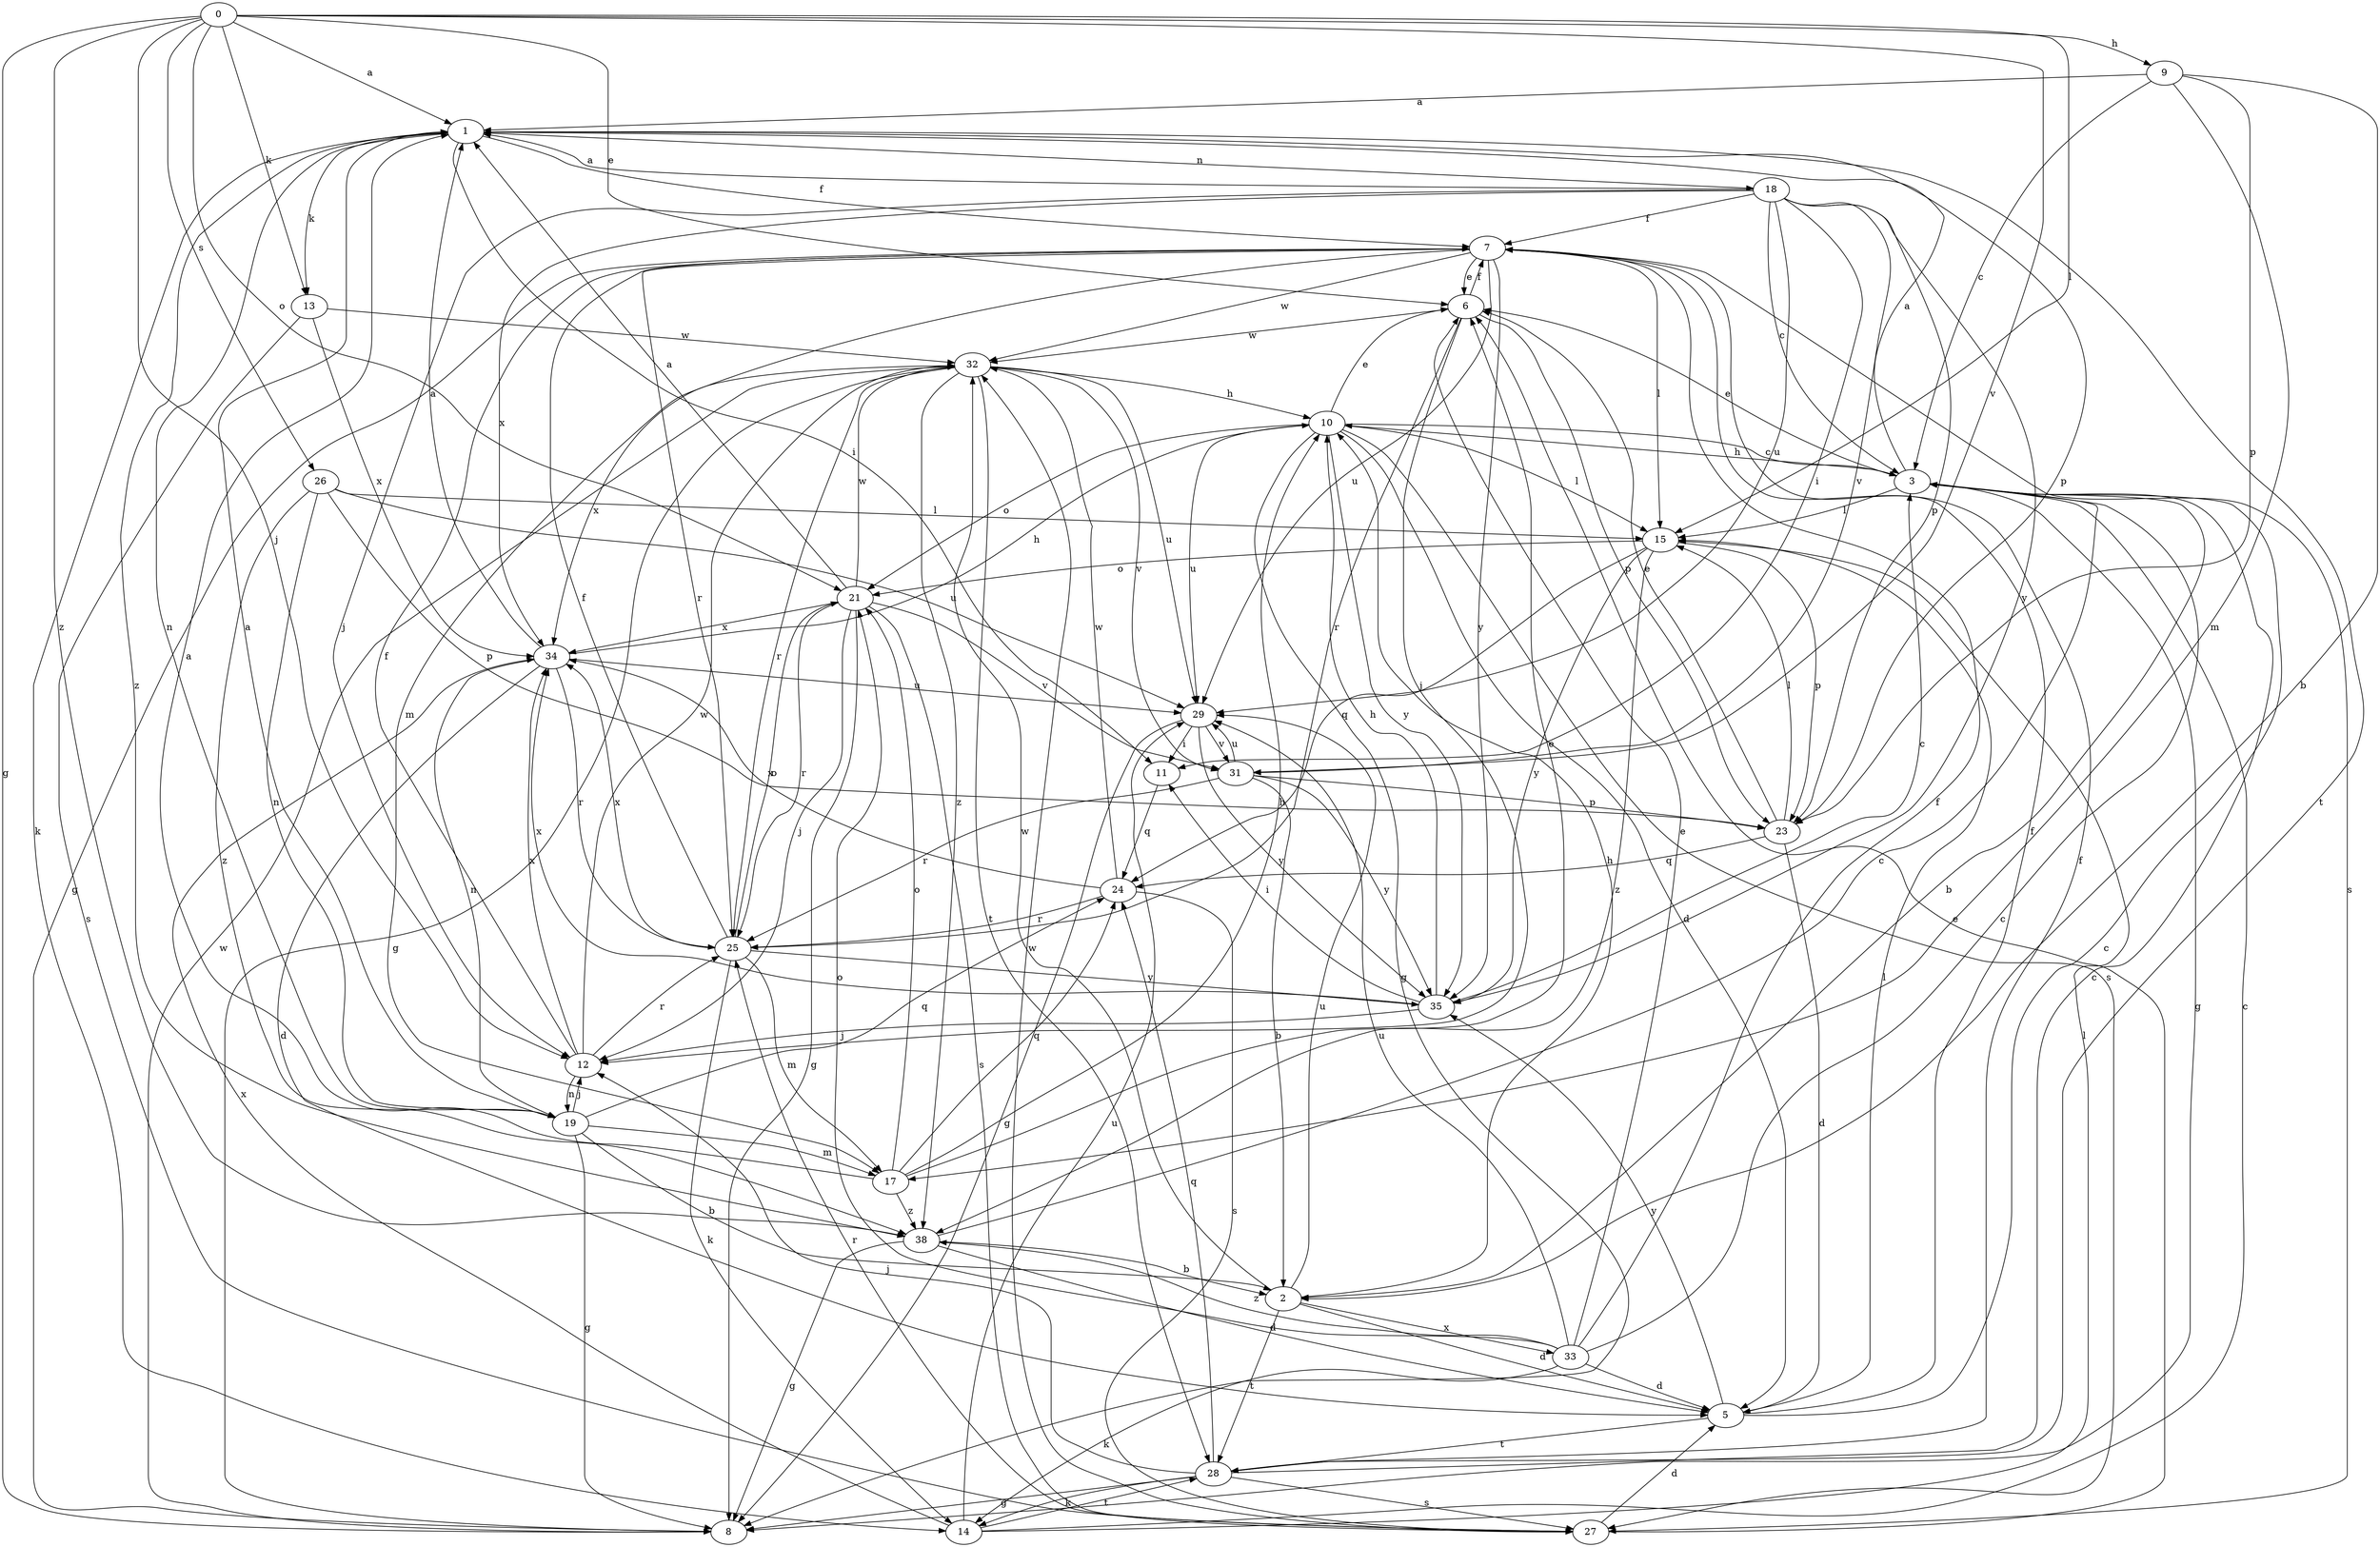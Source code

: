 strict digraph  {
0;
1;
2;
3;
5;
6;
7;
8;
9;
10;
11;
12;
13;
14;
15;
17;
18;
19;
21;
23;
24;
25;
26;
27;
28;
29;
31;
32;
33;
34;
35;
38;
0 -> 1  [label=a];
0 -> 6  [label=e];
0 -> 8  [label=g];
0 -> 9  [label=h];
0 -> 12  [label=j];
0 -> 13  [label=k];
0 -> 15  [label=l];
0 -> 21  [label=o];
0 -> 26  [label=s];
0 -> 31  [label=v];
0 -> 38  [label=z];
1 -> 7  [label=f];
1 -> 11  [label=i];
1 -> 13  [label=k];
1 -> 14  [label=k];
1 -> 18  [label=n];
1 -> 19  [label=n];
1 -> 23  [label=p];
1 -> 28  [label=t];
1 -> 38  [label=z];
2 -> 5  [label=d];
2 -> 10  [label=h];
2 -> 28  [label=t];
2 -> 29  [label=u];
2 -> 32  [label=w];
2 -> 33  [label=x];
3 -> 1  [label=a];
3 -> 2  [label=b];
3 -> 6  [label=e];
3 -> 8  [label=g];
3 -> 10  [label=h];
3 -> 15  [label=l];
5 -> 3  [label=c];
5 -> 7  [label=f];
5 -> 15  [label=l];
5 -> 28  [label=t];
5 -> 35  [label=y];
6 -> 7  [label=f];
6 -> 12  [label=j];
6 -> 23  [label=p];
6 -> 25  [label=r];
6 -> 32  [label=w];
7 -> 6  [label=e];
7 -> 8  [label=g];
7 -> 15  [label=l];
7 -> 17  [label=m];
7 -> 25  [label=r];
7 -> 27  [label=s];
7 -> 29  [label=u];
7 -> 32  [label=w];
7 -> 35  [label=y];
8 -> 32  [label=w];
9 -> 1  [label=a];
9 -> 2  [label=b];
9 -> 3  [label=c];
9 -> 17  [label=m];
9 -> 23  [label=p];
10 -> 3  [label=c];
10 -> 5  [label=d];
10 -> 6  [label=e];
10 -> 8  [label=g];
10 -> 15  [label=l];
10 -> 21  [label=o];
10 -> 27  [label=s];
10 -> 29  [label=u];
10 -> 35  [label=y];
11 -> 24  [label=q];
12 -> 7  [label=f];
12 -> 19  [label=n];
12 -> 25  [label=r];
12 -> 32  [label=w];
12 -> 34  [label=x];
13 -> 27  [label=s];
13 -> 32  [label=w];
13 -> 34  [label=x];
14 -> 3  [label=c];
14 -> 15  [label=l];
14 -> 28  [label=t];
14 -> 29  [label=u];
14 -> 34  [label=x];
15 -> 21  [label=o];
15 -> 23  [label=p];
15 -> 24  [label=q];
15 -> 35  [label=y];
15 -> 38  [label=z];
17 -> 1  [label=a];
17 -> 6  [label=e];
17 -> 10  [label=h];
17 -> 21  [label=o];
17 -> 24  [label=q];
17 -> 38  [label=z];
18 -> 1  [label=a];
18 -> 3  [label=c];
18 -> 7  [label=f];
18 -> 11  [label=i];
18 -> 12  [label=j];
18 -> 23  [label=p];
18 -> 29  [label=u];
18 -> 31  [label=v];
18 -> 34  [label=x];
18 -> 35  [label=y];
19 -> 1  [label=a];
19 -> 2  [label=b];
19 -> 8  [label=g];
19 -> 12  [label=j];
19 -> 17  [label=m];
19 -> 24  [label=q];
21 -> 1  [label=a];
21 -> 8  [label=g];
21 -> 12  [label=j];
21 -> 25  [label=r];
21 -> 27  [label=s];
21 -> 31  [label=v];
21 -> 32  [label=w];
21 -> 34  [label=x];
23 -> 5  [label=d];
23 -> 6  [label=e];
23 -> 15  [label=l];
23 -> 24  [label=q];
24 -> 25  [label=r];
24 -> 27  [label=s];
24 -> 32  [label=w];
24 -> 34  [label=x];
25 -> 7  [label=f];
25 -> 14  [label=k];
25 -> 17  [label=m];
25 -> 21  [label=o];
25 -> 34  [label=x];
25 -> 35  [label=y];
26 -> 15  [label=l];
26 -> 19  [label=n];
26 -> 23  [label=p];
26 -> 29  [label=u];
26 -> 38  [label=z];
27 -> 5  [label=d];
27 -> 6  [label=e];
27 -> 25  [label=r];
27 -> 32  [label=w];
28 -> 3  [label=c];
28 -> 7  [label=f];
28 -> 8  [label=g];
28 -> 12  [label=j];
28 -> 14  [label=k];
28 -> 24  [label=q];
28 -> 27  [label=s];
29 -> 8  [label=g];
29 -> 11  [label=i];
29 -> 31  [label=v];
29 -> 35  [label=y];
31 -> 2  [label=b];
31 -> 23  [label=p];
31 -> 25  [label=r];
31 -> 29  [label=u];
31 -> 35  [label=y];
32 -> 8  [label=g];
32 -> 10  [label=h];
32 -> 25  [label=r];
32 -> 28  [label=t];
32 -> 29  [label=u];
32 -> 31  [label=v];
32 -> 34  [label=x];
32 -> 38  [label=z];
33 -> 3  [label=c];
33 -> 5  [label=d];
33 -> 6  [label=e];
33 -> 7  [label=f];
33 -> 14  [label=k];
33 -> 21  [label=o];
33 -> 29  [label=u];
33 -> 38  [label=z];
34 -> 1  [label=a];
34 -> 5  [label=d];
34 -> 10  [label=h];
34 -> 19  [label=n];
34 -> 25  [label=r];
34 -> 29  [label=u];
35 -> 3  [label=c];
35 -> 10  [label=h];
35 -> 11  [label=i];
35 -> 12  [label=j];
35 -> 34  [label=x];
38 -> 2  [label=b];
38 -> 3  [label=c];
38 -> 5  [label=d];
38 -> 8  [label=g];
}
